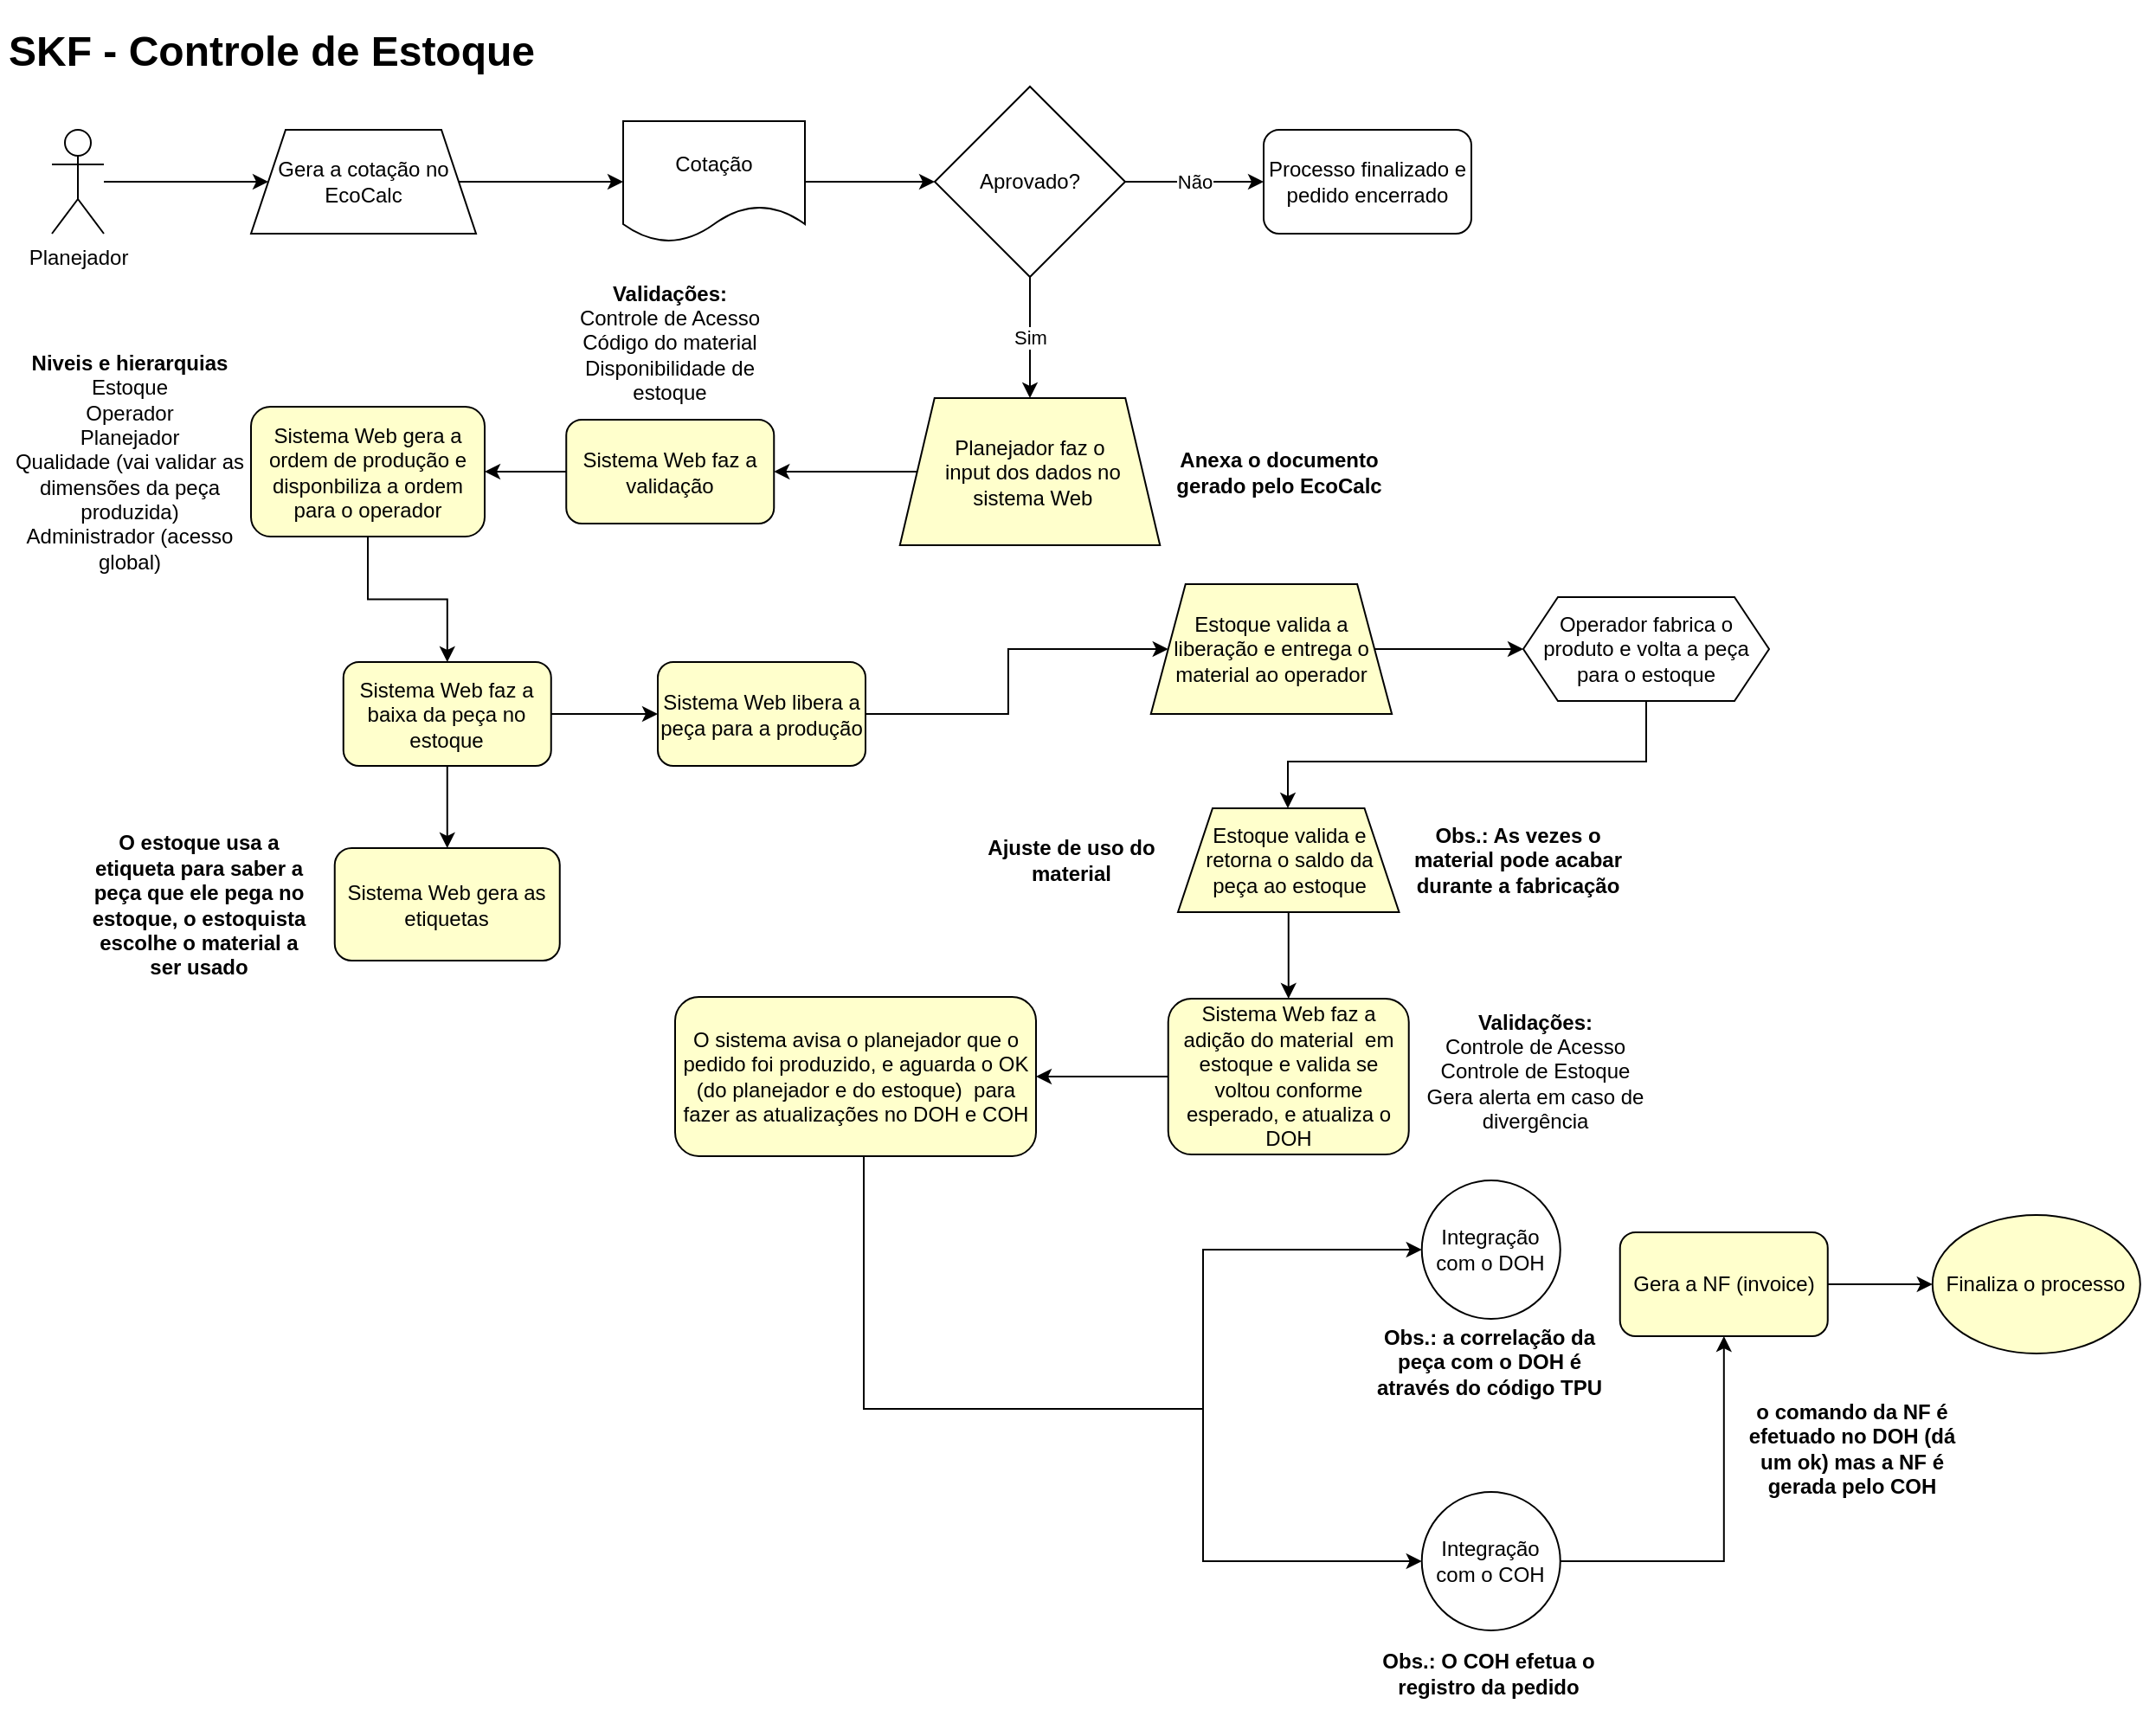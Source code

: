 <mxfile version="13.10.1" type="github">
  <diagram id="DgriANRo6SjlQrBQB8I8" name="Page-1">
    <mxGraphModel dx="1704" dy="705" grid="1" gridSize="10" guides="1" tooltips="1" connect="1" arrows="1" fold="1" page="1" pageScale="1" pageWidth="827" pageHeight="1169" math="0" shadow="0">
      <root>
        <mxCell id="0" />
        <mxCell id="1" parent="0" />
        <mxCell id="86dVdtpe8MZ_GBPZOqXo-11" style="edgeStyle=orthogonalEdgeStyle;rounded=0;orthogonalLoop=1;jettySize=auto;html=1;" parent="1" source="86dVdtpe8MZ_GBPZOqXo-2" target="86dVdtpe8MZ_GBPZOqXo-38" edge="1">
          <mxGeometry relative="1" as="geometry">
            <mxPoint x="222.5" y="45" as="targetPoint" />
          </mxGeometry>
        </mxCell>
        <mxCell id="86dVdtpe8MZ_GBPZOqXo-2" value="Planejador" style="shape=umlActor;verticalLabelPosition=bottom;verticalAlign=top;html=1;outlineConnect=0;" parent="1" vertex="1">
          <mxGeometry x="40" y="75" width="30" height="60" as="geometry" />
        </mxCell>
        <mxCell id="86dVdtpe8MZ_GBPZOqXo-12" value="Aprovado?" style="rhombus;whiteSpace=wrap;html=1;" parent="1" vertex="1">
          <mxGeometry x="550" y="50" width="110" height="110" as="geometry" />
        </mxCell>
        <mxCell id="86dVdtpe8MZ_GBPZOqXo-14" value="Processo finalizado e pedido encerrado" style="rounded=1;whiteSpace=wrap;html=1;" parent="1" vertex="1">
          <mxGeometry x="740" y="75" width="120" height="60" as="geometry" />
        </mxCell>
        <mxCell id="86dVdtpe8MZ_GBPZOqXo-16" value="" style="endArrow=classic;html=1;exitX=1;exitY=0.5;exitDx=0;exitDy=0;entryX=0;entryY=0.5;entryDx=0;entryDy=0;" parent="1" source="86dVdtpe8MZ_GBPZOqXo-12" target="86dVdtpe8MZ_GBPZOqXo-14" edge="1">
          <mxGeometry relative="1" as="geometry">
            <mxPoint x="650" y="110" as="sourcePoint" />
            <mxPoint x="750" y="110" as="targetPoint" />
            <Array as="points">
              <mxPoint x="710" y="105" />
            </Array>
          </mxGeometry>
        </mxCell>
        <mxCell id="86dVdtpe8MZ_GBPZOqXo-17" value="Não" style="edgeLabel;resizable=0;html=1;align=center;verticalAlign=middle;" parent="86dVdtpe8MZ_GBPZOqXo-16" connectable="0" vertex="1">
          <mxGeometry relative="1" as="geometry" />
        </mxCell>
        <mxCell id="86dVdtpe8MZ_GBPZOqXo-23" value="" style="edgeStyle=orthogonalEdgeStyle;rounded=0;orthogonalLoop=1;jettySize=auto;html=1;" parent="1" source="86dVdtpe8MZ_GBPZOqXo-18" target="86dVdtpe8MZ_GBPZOqXo-22" edge="1">
          <mxGeometry relative="1" as="geometry" />
        </mxCell>
        <mxCell id="86dVdtpe8MZ_GBPZOqXo-18" value="Planejador faz o&lt;br&gt;&amp;nbsp;input dos dados no&lt;br&gt;&amp;nbsp;sistema Web" style="shape=trapezoid;perimeter=trapezoidPerimeter;whiteSpace=wrap;html=1;fixedSize=1;fillColor=#FFFFCC;size=20;" parent="1" vertex="1">
          <mxGeometry x="529.87" y="230" width="150.25" height="85" as="geometry" />
        </mxCell>
        <mxCell id="86dVdtpe8MZ_GBPZOqXo-19" value="" style="endArrow=classic;html=1;exitX=0.5;exitY=1;exitDx=0;exitDy=0;entryX=0.5;entryY=0;entryDx=0;entryDy=0;" parent="1" source="86dVdtpe8MZ_GBPZOqXo-12" target="86dVdtpe8MZ_GBPZOqXo-18" edge="1">
          <mxGeometry relative="1" as="geometry">
            <mxPoint x="487.5" y="265" as="sourcePoint" />
            <mxPoint x="567.5" y="265" as="targetPoint" />
            <Array as="points" />
          </mxGeometry>
        </mxCell>
        <mxCell id="86dVdtpe8MZ_GBPZOqXo-20" value="Sim" style="edgeLabel;resizable=0;html=1;align=center;verticalAlign=middle;" parent="86dVdtpe8MZ_GBPZOqXo-19" connectable="0" vertex="1">
          <mxGeometry relative="1" as="geometry" />
        </mxCell>
        <mxCell id="86dVdtpe8MZ_GBPZOqXo-25" value="" style="edgeStyle=orthogonalEdgeStyle;rounded=0;orthogonalLoop=1;jettySize=auto;html=1;" parent="1" source="86dVdtpe8MZ_GBPZOqXo-22" target="86dVdtpe8MZ_GBPZOqXo-24" edge="1">
          <mxGeometry relative="1" as="geometry" />
        </mxCell>
        <mxCell id="86dVdtpe8MZ_GBPZOqXo-22" value="Sistema Web faz a validação" style="rounded=1;whiteSpace=wrap;html=1;fillColor=#FFFFCC;" parent="1" vertex="1">
          <mxGeometry x="337.13" y="242.5" width="120" height="60" as="geometry" />
        </mxCell>
        <mxCell id="86dVdtpe8MZ_GBPZOqXo-27" value="" style="edgeStyle=orthogonalEdgeStyle;rounded=0;orthogonalLoop=1;jettySize=auto;html=1;" parent="1" source="86dVdtpe8MZ_GBPZOqXo-24" target="86dVdtpe8MZ_GBPZOqXo-26" edge="1">
          <mxGeometry relative="1" as="geometry" />
        </mxCell>
        <mxCell id="86dVdtpe8MZ_GBPZOqXo-24" value="Sistema Web gera a ordem de produção e disponbiliza a ordem para o operador" style="rounded=1;whiteSpace=wrap;html=1;fillColor=#FFFFCC;" parent="1" vertex="1">
          <mxGeometry x="155" y="235" width="135" height="75" as="geometry" />
        </mxCell>
        <mxCell id="86dVdtpe8MZ_GBPZOqXo-29" value="" style="edgeStyle=orthogonalEdgeStyle;rounded=0;orthogonalLoop=1;jettySize=auto;html=1;" parent="1" source="86dVdtpe8MZ_GBPZOqXo-26" target="86dVdtpe8MZ_GBPZOqXo-28" edge="1">
          <mxGeometry relative="1" as="geometry" />
        </mxCell>
        <mxCell id="86dVdtpe8MZ_GBPZOqXo-83" value="" style="edgeStyle=orthogonalEdgeStyle;rounded=0;orthogonalLoop=1;jettySize=auto;html=1;" parent="1" source="86dVdtpe8MZ_GBPZOqXo-26" target="86dVdtpe8MZ_GBPZOqXo-82" edge="1">
          <mxGeometry relative="1" as="geometry" />
        </mxCell>
        <mxCell id="86dVdtpe8MZ_GBPZOqXo-26" value="Sistema Web faz a baixa da peça no estoque" style="rounded=1;whiteSpace=wrap;html=1;fillColor=#FFFFCC;" parent="1" vertex="1">
          <mxGeometry x="208.38" y="382.5" width="120" height="60" as="geometry" />
        </mxCell>
        <mxCell id="86dVdtpe8MZ_GBPZOqXo-51" value="" style="edgeStyle=orthogonalEdgeStyle;rounded=0;orthogonalLoop=1;jettySize=auto;html=1;" parent="1" source="86dVdtpe8MZ_GBPZOqXo-28" target="86dVdtpe8MZ_GBPZOqXo-50" edge="1">
          <mxGeometry relative="1" as="geometry" />
        </mxCell>
        <mxCell id="86dVdtpe8MZ_GBPZOqXo-28" value="Sistema Web libera a peça para a produção" style="rounded=1;whiteSpace=wrap;html=1;fillColor=#FFFFCC;" parent="1" vertex="1">
          <mxGeometry x="390" y="382.5" width="120" height="60" as="geometry" />
        </mxCell>
        <mxCell id="86dVdtpe8MZ_GBPZOqXo-40" value="" style="edgeStyle=orthogonalEdgeStyle;rounded=0;orthogonalLoop=1;jettySize=auto;html=1;" parent="1" source="86dVdtpe8MZ_GBPZOqXo-34" target="86dVdtpe8MZ_GBPZOqXo-12" edge="1">
          <mxGeometry relative="1" as="geometry" />
        </mxCell>
        <mxCell id="86dVdtpe8MZ_GBPZOqXo-34" value="Cotação" style="shape=document;whiteSpace=wrap;html=1;boundedLbl=1;" parent="1" vertex="1">
          <mxGeometry x="370" y="70" width="105" height="70" as="geometry" />
        </mxCell>
        <mxCell id="86dVdtpe8MZ_GBPZOqXo-39" value="" style="edgeStyle=orthogonalEdgeStyle;rounded=0;orthogonalLoop=1;jettySize=auto;html=1;" parent="1" source="86dVdtpe8MZ_GBPZOqXo-38" target="86dVdtpe8MZ_GBPZOqXo-34" edge="1">
          <mxGeometry relative="1" as="geometry" />
        </mxCell>
        <mxCell id="86dVdtpe8MZ_GBPZOqXo-38" value="&lt;span&gt;Gera a cotação no EcoCalc&lt;/span&gt;" style="shape=trapezoid;perimeter=trapezoidPerimeter;whiteSpace=wrap;html=1;fixedSize=1;" parent="1" vertex="1">
          <mxGeometry x="155" y="75" width="130" height="60" as="geometry" />
        </mxCell>
        <mxCell id="86dVdtpe8MZ_GBPZOqXo-41" value="&lt;span&gt;Integração com o COH&lt;/span&gt;" style="ellipse;whiteSpace=wrap;html=1;aspect=fixed;" parent="1" vertex="1">
          <mxGeometry x="831.37" y="862" width="80" height="80" as="geometry" />
        </mxCell>
        <mxCell id="86dVdtpe8MZ_GBPZOqXo-46" value="&lt;div&gt;&lt;b&gt;Niveis e hierarquias&lt;/b&gt;&lt;/div&gt;&lt;div&gt;Estoque&lt;/div&gt;&lt;div&gt;Operador&lt;/div&gt;&lt;div&gt;Planejador&lt;/div&gt;&lt;div&gt;Qualidade (vai validar as dimensões da peça produzida)&lt;/div&gt;&lt;div&gt;Administrador (acesso global)&lt;/div&gt;" style="text;html=1;strokeColor=none;fillColor=none;align=center;verticalAlign=middle;whiteSpace=wrap;rounded=0;" parent="1" vertex="1">
          <mxGeometry x="10" y="219" width="150" height="96" as="geometry" />
        </mxCell>
        <mxCell id="86dVdtpe8MZ_GBPZOqXo-47" value="&lt;div&gt;&lt;b&gt;Validações:&lt;/b&gt;&lt;/div&gt;&lt;div&gt;Controle de Acesso&lt;/div&gt;&lt;div&gt;Código do material&lt;/div&gt;&lt;div&gt;Disponibilidade de estoque&lt;/div&gt;" style="text;html=1;strokeColor=none;fillColor=none;align=center;verticalAlign=middle;whiteSpace=wrap;rounded=0;" parent="1" vertex="1">
          <mxGeometry x="328.38" y="150" width="137.5" height="96" as="geometry" />
        </mxCell>
        <mxCell id="86dVdtpe8MZ_GBPZOqXo-54" value="" style="edgeStyle=orthogonalEdgeStyle;rounded=0;orthogonalLoop=1;jettySize=auto;html=1;" parent="1" source="86dVdtpe8MZ_GBPZOqXo-48" target="86dVdtpe8MZ_GBPZOqXo-55" edge="1">
          <mxGeometry relative="1" as="geometry">
            <mxPoint x="744.37" y="603" as="targetPoint" />
            <Array as="points">
              <mxPoint x="961" y="440" />
              <mxPoint x="754" y="440" />
            </Array>
          </mxGeometry>
        </mxCell>
        <mxCell id="86dVdtpe8MZ_GBPZOqXo-48" value="Operador fabrica o produto e volta a peça para o estoque" style="shape=hexagon;perimeter=hexagonPerimeter2;whiteSpace=wrap;html=1;fixedSize=1;" parent="1" vertex="1">
          <mxGeometry x="890" y="345" width="142" height="60" as="geometry" />
        </mxCell>
        <mxCell id="oZ5TsZF3-vU-ODnUJ564-1" value="" style="edgeStyle=orthogonalEdgeStyle;rounded=0;orthogonalLoop=1;jettySize=auto;html=1;" edge="1" parent="1" source="86dVdtpe8MZ_GBPZOqXo-50" target="86dVdtpe8MZ_GBPZOqXo-48">
          <mxGeometry relative="1" as="geometry" />
        </mxCell>
        <mxCell id="86dVdtpe8MZ_GBPZOqXo-50" value="Estoque valida a liberação e entrega o material ao operador" style="shape=trapezoid;perimeter=trapezoidPerimeter;whiteSpace=wrap;html=1;fixedSize=1;fillColor=#FFFFCC;" parent="1" vertex="1">
          <mxGeometry x="674.87" y="337.5" width="139.19" height="75" as="geometry" />
        </mxCell>
        <mxCell id="86dVdtpe8MZ_GBPZOqXo-57" value="" style="edgeStyle=orthogonalEdgeStyle;rounded=0;orthogonalLoop=1;jettySize=auto;html=1;" parent="1" source="86dVdtpe8MZ_GBPZOqXo-55" target="86dVdtpe8MZ_GBPZOqXo-56" edge="1">
          <mxGeometry relative="1" as="geometry" />
        </mxCell>
        <mxCell id="86dVdtpe8MZ_GBPZOqXo-55" value="Estoque valida e retorna o saldo da peça ao estoque" style="shape=trapezoid;perimeter=trapezoidPerimeter;whiteSpace=wrap;html=1;fixedSize=1;fillColor=#FFFFCC;" parent="1" vertex="1">
          <mxGeometry x="690.5" y="467" width="127.75" height="60" as="geometry" />
        </mxCell>
        <mxCell id="86dVdtpe8MZ_GBPZOqXo-65" value="" style="edgeStyle=orthogonalEdgeStyle;rounded=0;orthogonalLoop=1;jettySize=auto;html=1;" parent="1" source="0PlZqIxgki8eDSUPAcnw-1" target="86dVdtpe8MZ_GBPZOqXo-64" edge="1">
          <mxGeometry relative="1" as="geometry">
            <mxPoint x="720.12" y="807" as="sourcePoint" />
            <Array as="points">
              <mxPoint x="509" y="814" />
              <mxPoint x="705" y="814" />
              <mxPoint x="705" y="722" />
            </Array>
          </mxGeometry>
        </mxCell>
        <mxCell id="86dVdtpe8MZ_GBPZOqXo-77" style="edgeStyle=orthogonalEdgeStyle;rounded=0;orthogonalLoop=1;jettySize=auto;html=1;" parent="1" source="86dVdtpe8MZ_GBPZOqXo-56" target="0PlZqIxgki8eDSUPAcnw-1" edge="1">
          <mxGeometry relative="1" as="geometry">
            <mxPoint x="650.07" y="747" as="targetPoint" />
          </mxGeometry>
        </mxCell>
        <mxCell id="86dVdtpe8MZ_GBPZOqXo-56" value="Sistema Web faz a adição do material&amp;nbsp; em estoque e valida se voltou conforme esperado, e atualiza o DOH" style="rounded=1;whiteSpace=wrap;html=1;fillColor=#FFFFCC;" parent="1" vertex="1">
          <mxGeometry x="684.87" y="577" width="138.99" height="90" as="geometry" />
        </mxCell>
        <mxCell id="86dVdtpe8MZ_GBPZOqXo-61" value="" style="edgeStyle=orthogonalEdgeStyle;rounded=0;orthogonalLoop=1;jettySize=auto;html=1;" parent="1" source="86dVdtpe8MZ_GBPZOqXo-41" target="86dVdtpe8MZ_GBPZOqXo-60" edge="1">
          <mxGeometry relative="1" as="geometry">
            <mxPoint x="1045.69" y="622" as="sourcePoint" />
          </mxGeometry>
        </mxCell>
        <mxCell id="86dVdtpe8MZ_GBPZOqXo-69" value="" style="edgeStyle=orthogonalEdgeStyle;rounded=0;orthogonalLoop=1;jettySize=auto;html=1;" parent="1" source="86dVdtpe8MZ_GBPZOqXo-60" target="86dVdtpe8MZ_GBPZOqXo-68" edge="1">
          <mxGeometry relative="1" as="geometry" />
        </mxCell>
        <mxCell id="86dVdtpe8MZ_GBPZOqXo-60" value="Gera a NF (invoice)" style="whiteSpace=wrap;html=1;rounded=1;fillColor=#FFFFCC;" parent="1" vertex="1">
          <mxGeometry x="945.875" y="712" width="120" height="60" as="geometry" />
        </mxCell>
        <mxCell id="86dVdtpe8MZ_GBPZOqXo-64" value="&lt;span&gt;Integração com o DOH&lt;/span&gt;" style="ellipse;whiteSpace=wrap;html=1;aspect=fixed;" parent="1" vertex="1">
          <mxGeometry x="831.37" y="682" width="80" height="80" as="geometry" />
        </mxCell>
        <mxCell id="86dVdtpe8MZ_GBPZOqXo-66" value="&lt;div&gt;&lt;b&gt;Validações:&lt;/b&gt;&lt;/div&gt;&lt;div&gt;Controle de Acesso&lt;/div&gt;&lt;div&gt;Controle de Estoque&lt;/div&gt;&lt;div&gt;Gera alerta em caso de divergência&lt;/div&gt;" style="text;html=1;strokeColor=none;fillColor=none;align=center;verticalAlign=middle;whiteSpace=wrap;rounded=0;" parent="1" vertex="1">
          <mxGeometry x="827.62" y="571" width="137.5" height="96" as="geometry" />
        </mxCell>
        <mxCell id="86dVdtpe8MZ_GBPZOqXo-68" value="&lt;span&gt;Finaliza o processo&lt;/span&gt;" style="ellipse;whiteSpace=wrap;html=1;rounded=1;fillColor=#FFFFCC;" parent="1" vertex="1">
          <mxGeometry x="1126.385" y="702" width="120" height="80" as="geometry" />
        </mxCell>
        <mxCell id="86dVdtpe8MZ_GBPZOqXo-71" value="&lt;h1&gt;SKF - Controle de Estoque&amp;nbsp;&lt;/h1&gt;" style="text;html=1;strokeColor=none;fillColor=none;spacing=5;spacingTop=-20;whiteSpace=wrap;overflow=hidden;rounded=0;" parent="1" vertex="1">
          <mxGeometry x="10" y="10" width="580" height="40" as="geometry" />
        </mxCell>
        <mxCell id="86dVdtpe8MZ_GBPZOqXo-74" value="&lt;div&gt;&lt;b&gt;Ajuste de uso do material&lt;/b&gt;&lt;/div&gt;" style="text;html=1;strokeColor=none;fillColor=none;align=center;verticalAlign=middle;whiteSpace=wrap;rounded=0;" parent="1" vertex="1">
          <mxGeometry x="560" y="449" width="137.5" height="96" as="geometry" />
        </mxCell>
        <mxCell id="86dVdtpe8MZ_GBPZOqXo-75" value="&lt;span&gt;Obs.: As vezes o material pode acabar durante a fabricação&lt;/span&gt;" style="text;html=1;strokeColor=none;fillColor=none;align=center;verticalAlign=middle;whiteSpace=wrap;rounded=0;fontStyle=1" parent="1" vertex="1">
          <mxGeometry x="818.25" y="449" width="137.5" height="96" as="geometry" />
        </mxCell>
        <mxCell id="86dVdtpe8MZ_GBPZOqXo-78" style="edgeStyle=orthogonalEdgeStyle;rounded=0;orthogonalLoop=1;jettySize=auto;html=1;entryX=0;entryY=0.5;entryDx=0;entryDy=0;" parent="1" source="0PlZqIxgki8eDSUPAcnw-1" target="86dVdtpe8MZ_GBPZOqXo-41" edge="1">
          <mxGeometry relative="1" as="geometry">
            <mxPoint x="720.12" y="807" as="sourcePoint" />
            <Array as="points">
              <mxPoint x="509" y="814" />
              <mxPoint x="705" y="814" />
              <mxPoint x="705" y="902" />
            </Array>
          </mxGeometry>
        </mxCell>
        <mxCell id="86dVdtpe8MZ_GBPZOqXo-79" value="&lt;b&gt;Obs.: O COH efetua o registro da pedido&lt;/b&gt;" style="text;html=1;strokeColor=none;fillColor=none;align=center;verticalAlign=middle;whiteSpace=wrap;rounded=0;" parent="1" vertex="1">
          <mxGeometry x="800.43" y="932" width="140.25" height="70" as="geometry" />
        </mxCell>
        <mxCell id="86dVdtpe8MZ_GBPZOqXo-80" value="&lt;b&gt;Obs.: a correlação da peça com o DOH é através do código TPU&lt;/b&gt;" style="text;html=1;strokeColor=none;fillColor=none;align=center;verticalAlign=middle;whiteSpace=wrap;rounded=0;" parent="1" vertex="1">
          <mxGeometry x="797.99" y="752" width="145.12" height="70" as="geometry" />
        </mxCell>
        <mxCell id="86dVdtpe8MZ_GBPZOqXo-81" value="&lt;b&gt;o comando da NF é efetuado no DOH (dá um ok) mas a NF é gerada pelo COH&lt;/b&gt;" style="text;html=1;strokeColor=none;fillColor=none;align=center;verticalAlign=middle;whiteSpace=wrap;rounded=0;" parent="1" vertex="1">
          <mxGeometry x="1009.87" y="802" width="140.25" height="70" as="geometry" />
        </mxCell>
        <mxCell id="86dVdtpe8MZ_GBPZOqXo-82" value="Sistema Web gera as etiquetas" style="whiteSpace=wrap;html=1;rounded=1;fillColor=#FFFFCC;" parent="1" vertex="1">
          <mxGeometry x="203.37" y="490" width="130.01" height="65" as="geometry" />
        </mxCell>
        <mxCell id="86dVdtpe8MZ_GBPZOqXo-84" value="&lt;b&gt;O estoque usa a etiqueta para saber a peça que ele pega no estoque, o estoquista escolhe o material a ser usado&lt;/b&gt;" style="text;html=1;strokeColor=none;fillColor=none;align=center;verticalAlign=middle;whiteSpace=wrap;rounded=0;" parent="1" vertex="1">
          <mxGeometry x="56" y="457.5" width="137.5" height="130" as="geometry" />
        </mxCell>
        <mxCell id="0PlZqIxgki8eDSUPAcnw-1" value="&lt;span&gt;O sistema avisa o planejador que o pedido foi produzido, e aguarda o OK (do planejador e do estoque)&amp;nbsp; para fazer as atualizações no DOH e COH&lt;/span&gt;" style="rounded=1;whiteSpace=wrap;html=1;fillColor=#FFFFCC;fontStyle=0" parent="1" vertex="1">
          <mxGeometry x="400" y="576" width="208.5" height="92" as="geometry" />
        </mxCell>
        <mxCell id="J5aFhBfNhDGVJgvYVW8j-1" value="&lt;b&gt;Anexa o documento gerado pelo EcoCalc&lt;/b&gt;" style="text;html=1;strokeColor=none;fillColor=none;align=center;verticalAlign=middle;whiteSpace=wrap;rounded=0;" parent="1" vertex="1">
          <mxGeometry x="680.12" y="207.5" width="137.5" height="130" as="geometry" />
        </mxCell>
      </root>
    </mxGraphModel>
  </diagram>
</mxfile>
